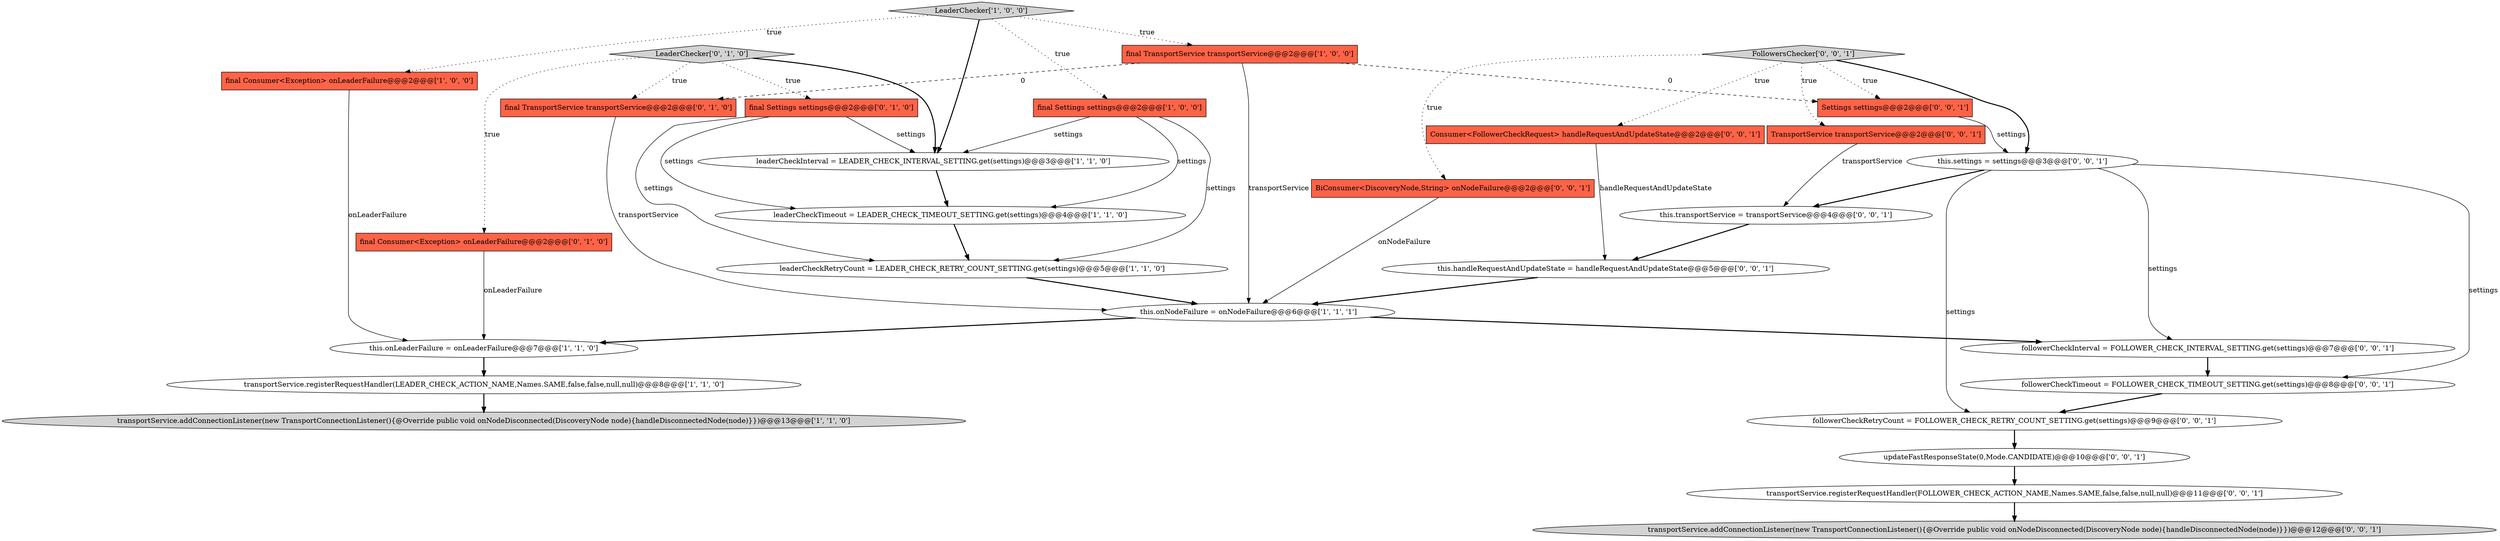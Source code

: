 digraph {
14 [style = filled, label = "LeaderChecker['0', '1', '0']", fillcolor = lightgray, shape = diamond image = "AAA0AAABBB2BBB"];
2 [style = filled, label = "transportService.registerRequestHandler(LEADER_CHECK_ACTION_NAME,Names.SAME,false,false,null,null)@@@8@@@['1', '1', '0']", fillcolor = white, shape = ellipse image = "AAA0AAABBB1BBB"];
0 [style = filled, label = "transportService.addConnectionListener(new TransportConnectionListener(){@Override public void onNodeDisconnected(DiscoveryNode node){handleDisconnectedNode(node)}})@@@13@@@['1', '1', '0']", fillcolor = lightgray, shape = ellipse image = "AAA0AAABBB1BBB"];
4 [style = filled, label = "leaderCheckRetryCount = LEADER_CHECK_RETRY_COUNT_SETTING.get(settings)@@@5@@@['1', '1', '0']", fillcolor = white, shape = ellipse image = "AAA0AAABBB1BBB"];
1 [style = filled, label = "final Consumer<Exception> onLeaderFailure@@@2@@@['1', '0', '0']", fillcolor = tomato, shape = box image = "AAA0AAABBB1BBB"];
12 [style = filled, label = "final Settings settings@@@2@@@['0', '1', '0']", fillcolor = tomato, shape = box image = "AAA0AAABBB2BBB"];
17 [style = filled, label = "Consumer<FollowerCheckRequest> handleRequestAndUpdateState@@@2@@@['0', '0', '1']", fillcolor = tomato, shape = box image = "AAA0AAABBB3BBB"];
3 [style = filled, label = "this.onNodeFailure = onNodeFailure@@@6@@@['1', '1', '1']", fillcolor = white, shape = ellipse image = "AAA0AAABBB1BBB"];
28 [style = filled, label = "FollowersChecker['0', '0', '1']", fillcolor = lightgray, shape = diamond image = "AAA0AAABBB3BBB"];
6 [style = filled, label = "leaderCheckTimeout = LEADER_CHECK_TIMEOUT_SETTING.get(settings)@@@4@@@['1', '1', '0']", fillcolor = white, shape = ellipse image = "AAA0AAABBB1BBB"];
7 [style = filled, label = "LeaderChecker['1', '0', '0']", fillcolor = lightgray, shape = diamond image = "AAA0AAABBB1BBB"];
15 [style = filled, label = "followerCheckTimeout = FOLLOWER_CHECK_TIMEOUT_SETTING.get(settings)@@@8@@@['0', '0', '1']", fillcolor = white, shape = ellipse image = "AAA0AAABBB3BBB"];
27 [style = filled, label = "transportService.registerRequestHandler(FOLLOWER_CHECK_ACTION_NAME,Names.SAME,false,false,null,null)@@@11@@@['0', '0', '1']", fillcolor = white, shape = ellipse image = "AAA0AAABBB3BBB"];
25 [style = filled, label = "Settings settings@@@2@@@['0', '0', '1']", fillcolor = tomato, shape = box image = "AAA0AAABBB3BBB"];
13 [style = filled, label = "final TransportService transportService@@@2@@@['0', '1', '0']", fillcolor = tomato, shape = box image = "AAA1AAABBB2BBB"];
19 [style = filled, label = "TransportService transportService@@@2@@@['0', '0', '1']", fillcolor = tomato, shape = box image = "AAA0AAABBB3BBB"];
23 [style = filled, label = "followerCheckRetryCount = FOLLOWER_CHECK_RETRY_COUNT_SETTING.get(settings)@@@9@@@['0', '0', '1']", fillcolor = white, shape = ellipse image = "AAA0AAABBB3BBB"];
18 [style = filled, label = "this.handleRequestAndUpdateState = handleRequestAndUpdateState@@@5@@@['0', '0', '1']", fillcolor = white, shape = ellipse image = "AAA0AAABBB3BBB"];
20 [style = filled, label = "this.settings = settings@@@3@@@['0', '0', '1']", fillcolor = white, shape = ellipse image = "AAA0AAABBB3BBB"];
22 [style = filled, label = "BiConsumer<DiscoveryNode,String> onNodeFailure@@@2@@@['0', '0', '1']", fillcolor = tomato, shape = box image = "AAA0AAABBB3BBB"];
10 [style = filled, label = "leaderCheckInterval = LEADER_CHECK_INTERVAL_SETTING.get(settings)@@@3@@@['1', '1', '0']", fillcolor = white, shape = ellipse image = "AAA0AAABBB1BBB"];
8 [style = filled, label = "final TransportService transportService@@@2@@@['1', '0', '0']", fillcolor = tomato, shape = box image = "AAA1AAABBB1BBB"];
5 [style = filled, label = "final Settings settings@@@2@@@['1', '0', '0']", fillcolor = tomato, shape = box image = "AAA0AAABBB1BBB"];
24 [style = filled, label = "transportService.addConnectionListener(new TransportConnectionListener(){@Override public void onNodeDisconnected(DiscoveryNode node){handleDisconnectedNode(node)}})@@@12@@@['0', '0', '1']", fillcolor = lightgray, shape = ellipse image = "AAA0AAABBB3BBB"];
9 [style = filled, label = "this.onLeaderFailure = onLeaderFailure@@@7@@@['1', '1', '0']", fillcolor = white, shape = ellipse image = "AAA0AAABBB1BBB"];
16 [style = filled, label = "updateFastResponseState(0,Mode.CANDIDATE)@@@10@@@['0', '0', '1']", fillcolor = white, shape = ellipse image = "AAA0AAABBB3BBB"];
21 [style = filled, label = "followerCheckInterval = FOLLOWER_CHECK_INTERVAL_SETTING.get(settings)@@@7@@@['0', '0', '1']", fillcolor = white, shape = ellipse image = "AAA0AAABBB3BBB"];
26 [style = filled, label = "this.transportService = transportService@@@4@@@['0', '0', '1']", fillcolor = white, shape = ellipse image = "AAA0AAABBB3BBB"];
11 [style = filled, label = "final Consumer<Exception> onLeaderFailure@@@2@@@['0', '1', '0']", fillcolor = tomato, shape = box image = "AAA0AAABBB2BBB"];
5->10 [style = solid, label="settings"];
4->3 [style = bold, label=""];
19->26 [style = solid, label="transportService"];
18->3 [style = bold, label=""];
15->23 [style = bold, label=""];
23->16 [style = bold, label=""];
20->21 [style = solid, label="settings"];
16->27 [style = bold, label=""];
14->12 [style = dotted, label="true"];
28->20 [style = bold, label=""];
9->2 [style = bold, label=""];
7->10 [style = bold, label=""];
20->26 [style = bold, label=""];
21->15 [style = bold, label=""];
12->6 [style = solid, label="settings"];
11->9 [style = solid, label="onLeaderFailure"];
28->25 [style = dotted, label="true"];
14->10 [style = bold, label=""];
17->18 [style = solid, label="handleRequestAndUpdateState"];
1->9 [style = solid, label="onLeaderFailure"];
25->20 [style = solid, label="settings"];
8->3 [style = solid, label="transportService"];
28->19 [style = dotted, label="true"];
28->17 [style = dotted, label="true"];
10->6 [style = bold, label=""];
14->13 [style = dotted, label="true"];
8->13 [style = dashed, label="0"];
5->6 [style = solid, label="settings"];
7->5 [style = dotted, label="true"];
3->9 [style = bold, label=""];
20->23 [style = solid, label="settings"];
6->4 [style = bold, label=""];
2->0 [style = bold, label=""];
22->3 [style = solid, label="onNodeFailure"];
12->10 [style = solid, label="settings"];
20->15 [style = solid, label="settings"];
28->22 [style = dotted, label="true"];
12->4 [style = solid, label="settings"];
14->11 [style = dotted, label="true"];
3->21 [style = bold, label=""];
8->25 [style = dashed, label="0"];
27->24 [style = bold, label=""];
13->3 [style = solid, label="transportService"];
7->1 [style = dotted, label="true"];
7->8 [style = dotted, label="true"];
5->4 [style = solid, label="settings"];
26->18 [style = bold, label=""];
}
